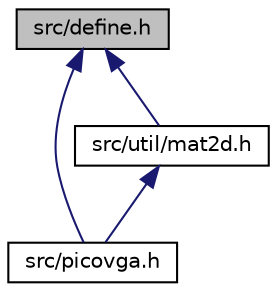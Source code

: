 digraph "src/define.h"
{
 // LATEX_PDF_SIZE
  edge [fontname="Helvetica",fontsize="10",labelfontname="Helvetica",labelfontsize="10"];
  node [fontname="Helvetica",fontsize="10",shape=record];
  Node1 [label="src/define.h",height=0.2,width=0.4,color="black", fillcolor="grey75", style="filled", fontcolor="black",tooltip="VGA common definitions of C and ASM."];
  Node1 -> Node2 [dir="back",color="midnightblue",fontsize="10",style="solid",fontname="Helvetica"];
  Node2 [label="src/picovga.h",height=0.2,width=0.4,color="black", fillcolor="white", style="filled",URL="$picovga_8h.html",tooltip="Global common definitions."];
  Node1 -> Node3 [dir="back",color="midnightblue",fontsize="10",style="solid",fontname="Helvetica"];
  Node3 [label="src/util/mat2d.h",height=0.2,width=0.4,color="black", fillcolor="white", style="filled",URL="$mat2d_8h.html",tooltip="2D Transformation Matrix"];
  Node3 -> Node2 [dir="back",color="midnightblue",fontsize="10",style="solid",fontname="Helvetica"];
}

